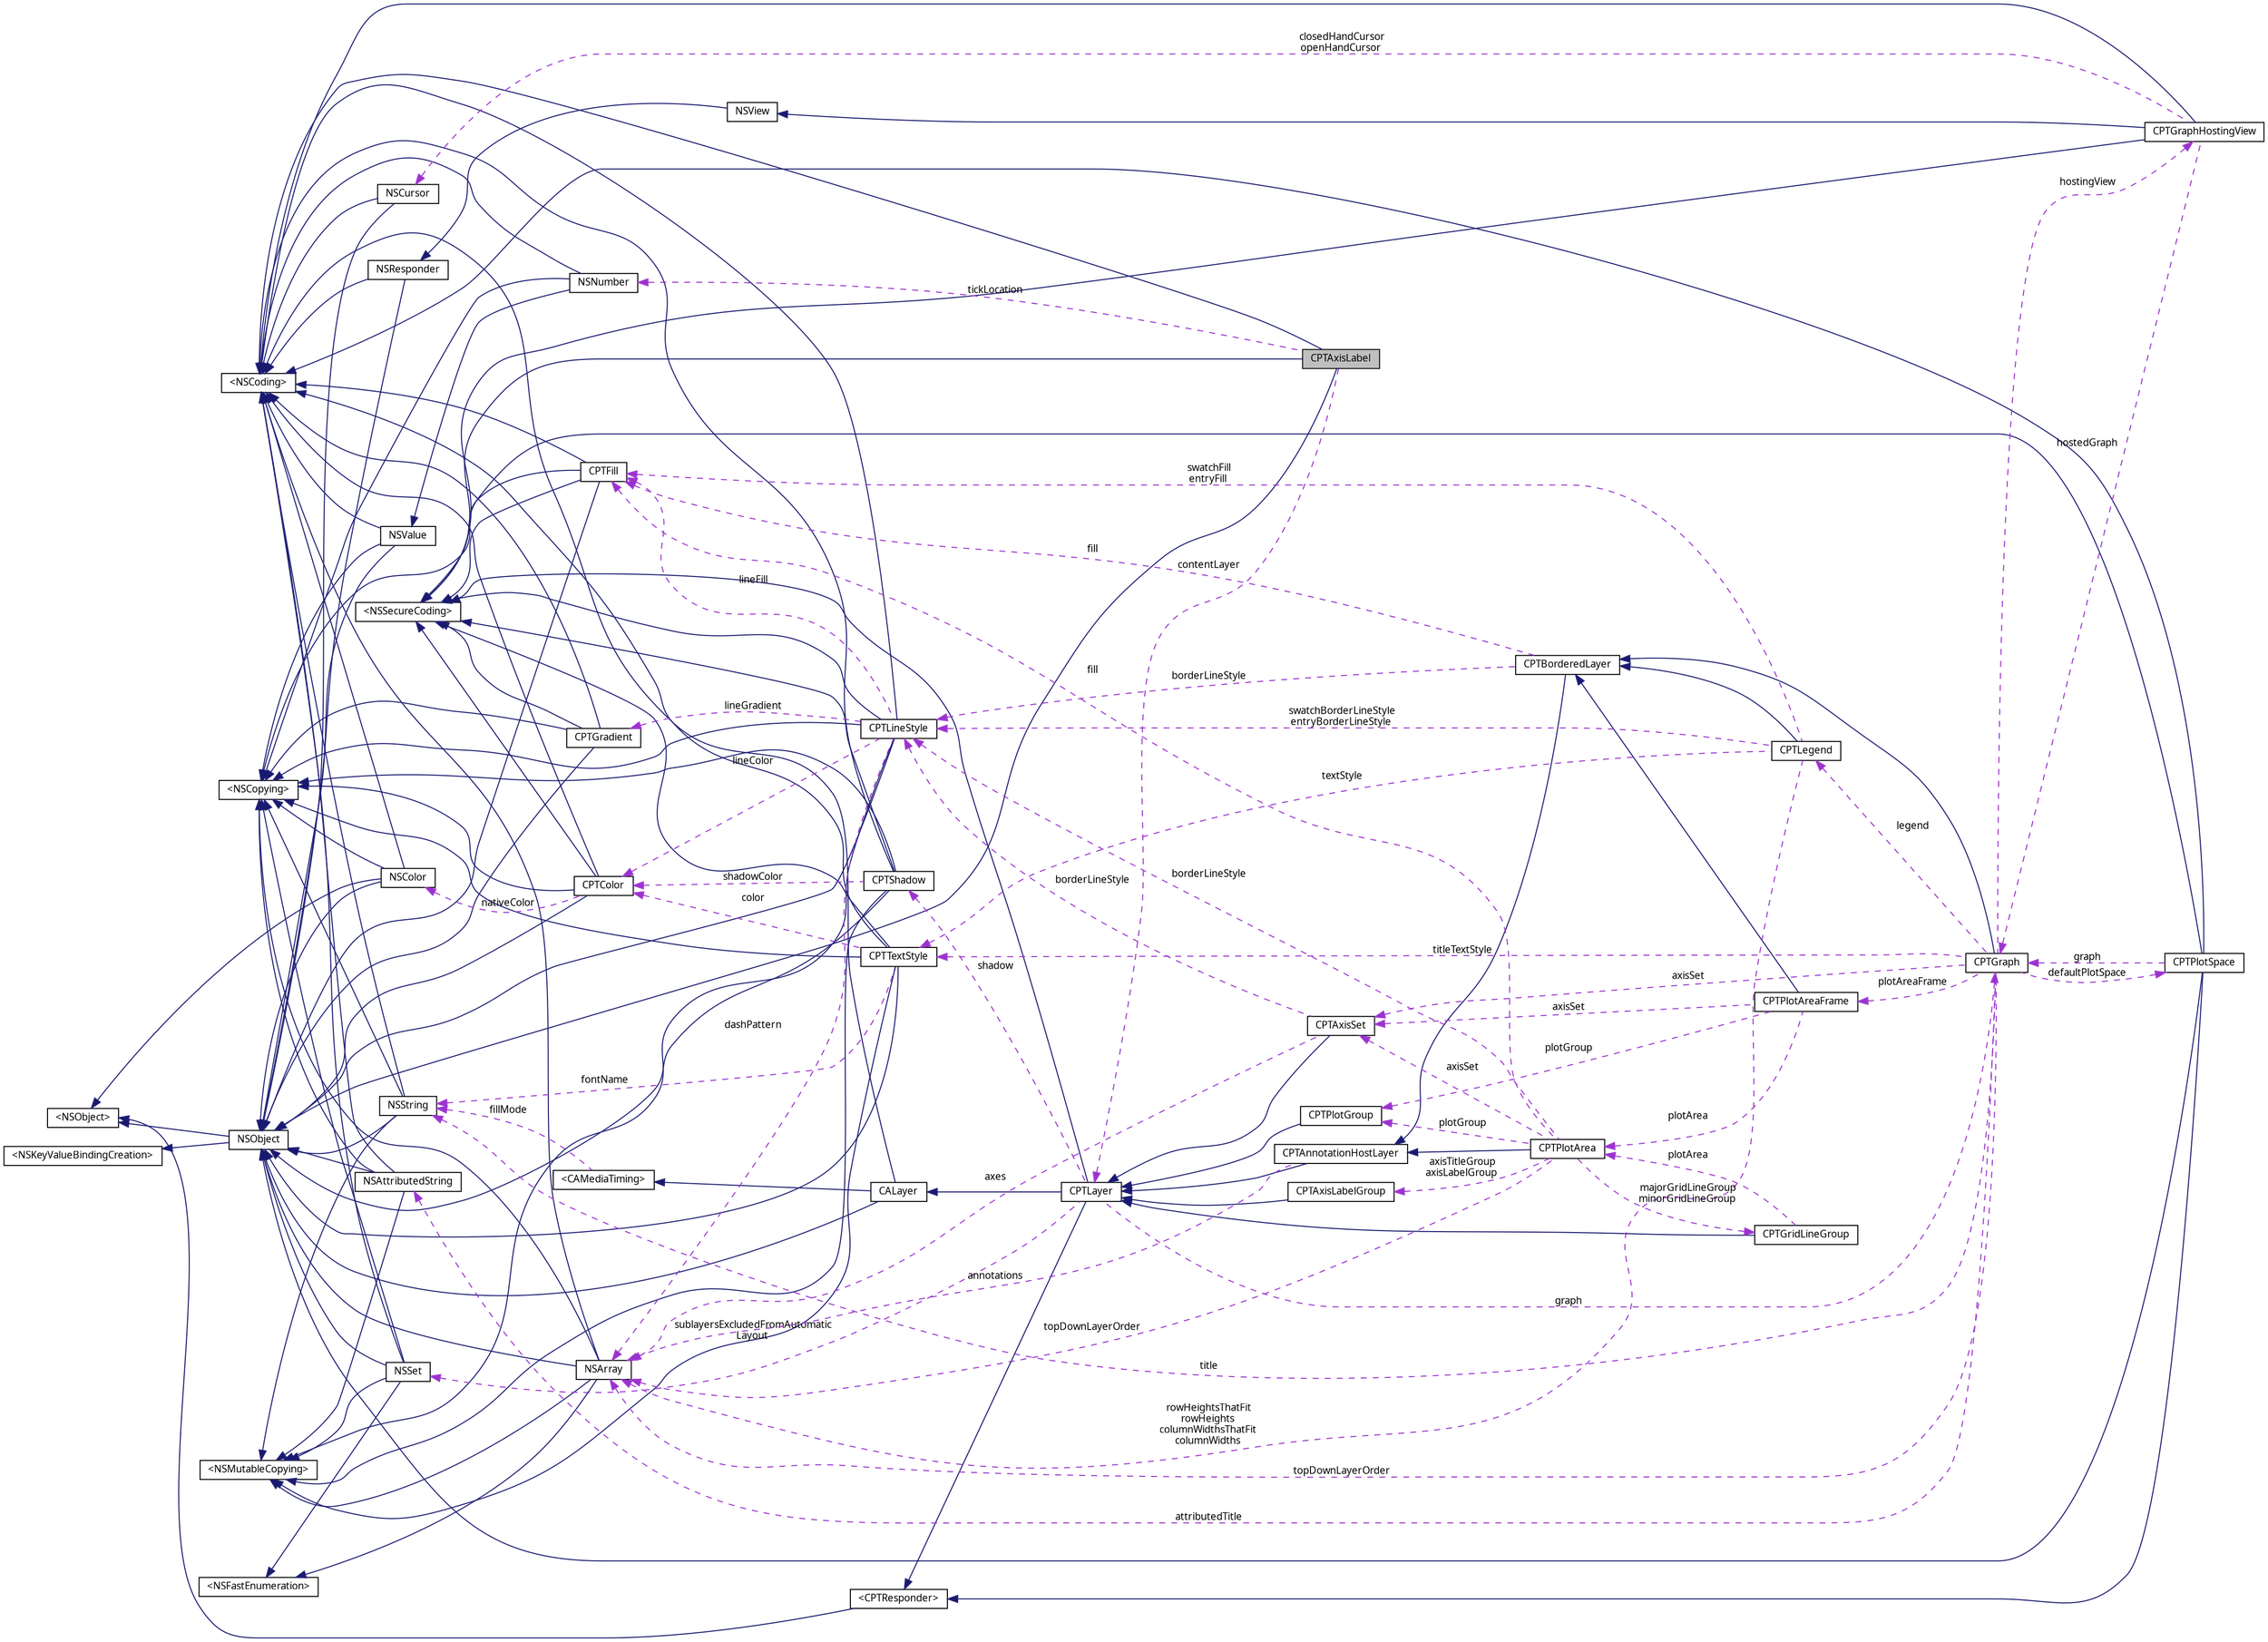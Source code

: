 digraph "CPTAxisLabel"
{
 // LATEX_PDF_SIZE
  bgcolor="transparent";
  edge [fontname="Lucinda Grande",fontsize="10",labelfontname="Lucinda Grande",labelfontsize="10"];
  node [fontname="Lucinda Grande",fontsize="10",shape=record];
  rankdir="LR";
  Node1 [label="CPTAxisLabel",height=0.2,width=0.4,color="black", fillcolor="grey75", style="filled", fontcolor="black",tooltip="An axis label."];
  Node2 -> Node1 [dir="back",color="midnightblue",fontsize="10",style="solid",fontname="Lucinda Grande"];
  Node2 [label="NSObject",height=0.2,width=0.4,color="black",URL="/Users/eskroch/Projects/Core Plot/documentation/doxygen/doxygen-cocoa-tags.xml$https://developer.apple.com/library/mac/.html#documentation/Cocoa/Reference/Foundation/Classes/NSObject_Class/Reference/Reference",tooltip=" "];
  Node3 -> Node2 [dir="back",color="midnightblue",fontsize="10",style="solid",fontname="Lucinda Grande"];
  Node3 [label="\<NSObject\>",height=0.2,width=0.4,color="black",URL="/Users/eskroch/Projects/Core Plot/documentation/doxygen/doxygen-cocoa-tags.xml$https://developer.apple.com/library/mac/.html#documentation/Cocoa/Reference/Foundation/Protocols/NSObject_Protocol/Reference/NSObject",tooltip=" "];
  Node4 -> Node2 [dir="back",color="midnightblue",fontsize="10",style="solid",fontname="Lucinda Grande"];
  Node4 [label="\<NSKeyValueBindingCreation\>",height=0.2,width=0.4,color="black",URL="/Users/eskroch/Projects/Core Plot/documentation/doxygen/doxygen-cocoa-tags.xml$https://developer.apple.com/library/mac/.html#documentation/Cocoa/Reference/ApplicationKit/Protocols/NSKeyValueBindingCreation_Protocol/Reference/Reference",tooltip=" "];
  Node5 -> Node1 [dir="back",color="midnightblue",fontsize="10",style="solid",fontname="Lucinda Grande"];
  Node5 [label="\<NSCoding\>",height=0.2,width=0.4,color="black",URL="/Users/eskroch/Projects/Core Plot/documentation/doxygen/doxygen-cocoa-tags.xml$https://developer.apple.com/library/mac/.html#documentation/Cocoa/Reference/Foundation/Protocols/NSCoding_Protocol/Reference/Reference",tooltip=" "];
  Node6 -> Node1 [dir="back",color="midnightblue",fontsize="10",style="solid",fontname="Lucinda Grande"];
  Node6 [label="\<NSSecureCoding\>",height=0.2,width=0.4,color="black",URL="/Users/eskroch/Projects/Core Plot/documentation/doxygen/doxygen-cocoa-tags.xml$https://developer.apple.com/library/mac/documentation/Foundation/Reference/NSSecureCoding_Protocol_Ref/.html",tooltip=" "];
  Node7 -> Node1 [dir="back",color="darkorchid3",fontsize="10",style="dashed",label=" tickLocation" ,fontname="Lucinda Grande"];
  Node7 [label="NSNumber",height=0.2,width=0.4,color="black",URL="/Users/eskroch/Projects/Core Plot/documentation/doxygen/doxygen-cocoa-tags.xml$https://developer.apple.com/library/mac/.html#documentation/Cocoa/Reference/Foundation/Classes/NSNumber_Class/Reference/Reference",tooltip=" "];
  Node8 -> Node7 [dir="back",color="midnightblue",fontsize="10",style="solid",fontname="Lucinda Grande"];
  Node8 [label="NSValue",height=0.2,width=0.4,color="black",URL="/Users/eskroch/Projects/Core Plot/documentation/doxygen/doxygen-cocoa-tags.xml$https://developer.apple.com/library/mac/.html#documentation/Cocoa/Reference/Foundation/Classes/NSValue_Class/Reference/Reference",tooltip=" "];
  Node2 -> Node8 [dir="back",color="midnightblue",fontsize="10",style="solid",fontname="Lucinda Grande"];
  Node5 -> Node8 [dir="back",color="midnightblue",fontsize="10",style="solid",fontname="Lucinda Grande"];
  Node9 -> Node8 [dir="back",color="midnightblue",fontsize="10",style="solid",fontname="Lucinda Grande"];
  Node9 [label="\<NSCopying\>",height=0.2,width=0.4,color="black",URL="/Users/eskroch/Projects/Core Plot/documentation/doxygen/doxygen-cocoa-tags.xml$https://developer.apple.com/library/mac/.html#documentation/Cocoa/Reference/Foundation/Protocols/NSCopying_Protocol/Reference/Reference",tooltip=" "];
  Node5 -> Node7 [dir="back",color="midnightblue",fontsize="10",style="solid",fontname="Lucinda Grande"];
  Node9 -> Node7 [dir="back",color="midnightblue",fontsize="10",style="solid",fontname="Lucinda Grande"];
  Node10 -> Node1 [dir="back",color="darkorchid3",fontsize="10",style="dashed",label=" contentLayer" ,fontname="Lucinda Grande"];
  Node10 [label="CPTLayer",height=0.2,width=0.4,color="black",URL="$interface_c_p_t_layer.html",tooltip="Base class for all Core Animation layers in Core Plot."];
  Node11 -> Node10 [dir="back",color="midnightblue",fontsize="10",style="solid",fontname="Lucinda Grande"];
  Node11 [label="CALayer",height=0.2,width=0.4,color="black",URL="/Users/eskroch/Projects/Core Plot/documentation/doxygen/doxygen-cocoa-tags.xml$https://developer.apple.com/library/mac/.html#documentation/GraphicsImaging/Reference/CALayer_class/Introduction/Introduction",tooltip=" "];
  Node2 -> Node11 [dir="back",color="midnightblue",fontsize="10",style="solid",fontname="Lucinda Grande"];
  Node5 -> Node11 [dir="back",color="midnightblue",fontsize="10",style="solid",fontname="Lucinda Grande"];
  Node12 -> Node11 [dir="back",color="midnightblue",fontsize="10",style="solid",fontname="Lucinda Grande"];
  Node12 [label="\<CAMediaTiming\>",height=0.2,width=0.4,color="black",URL="/Users/eskroch/Projects/Core Plot/documentation/doxygen/doxygen-cocoa-tags.xml$https://developer.apple.com/library/mac/.html#documentation/GraphicsImaging/Reference/CAMediaTiming_protocol/Introduction/Introduction",tooltip=" "];
  Node13 -> Node12 [dir="back",color="darkorchid3",fontsize="10",style="dashed",label=" fillMode" ,fontname="Lucinda Grande"];
  Node13 [label="NSString",height=0.2,width=0.4,color="black",URL="/Users/eskroch/Projects/Core Plot/documentation/doxygen/doxygen-cocoa-tags.xml$https://developer.apple.com/library/mac/.html#documentation/Cocoa/Reference/Foundation/Classes/NSString_Class/Reference/NSString",tooltip=" "];
  Node2 -> Node13 [dir="back",color="midnightblue",fontsize="10",style="solid",fontname="Lucinda Grande"];
  Node5 -> Node13 [dir="back",color="midnightblue",fontsize="10",style="solid",fontname="Lucinda Grande"];
  Node9 -> Node13 [dir="back",color="midnightblue",fontsize="10",style="solid",fontname="Lucinda Grande"];
  Node14 -> Node13 [dir="back",color="midnightblue",fontsize="10",style="solid",fontname="Lucinda Grande"];
  Node14 [label="\<NSMutableCopying\>",height=0.2,width=0.4,color="black",URL="/Users/eskroch/Projects/Core Plot/documentation/doxygen/doxygen-cocoa-tags.xml$https://developer.apple.com/library/mac/.html#documentation/Cocoa/Reference/Foundation/Protocols/NSMutableCopying_Protocol/Reference/Reference",tooltip=" "];
  Node15 -> Node10 [dir="back",color="midnightblue",fontsize="10",style="solid",fontname="Lucinda Grande"];
  Node15 [label="\<CPTResponder\>",height=0.2,width=0.4,color="black",URL="$protocol_c_p_t_responder-p.html",tooltip="The basis of all event processing in Core Plot."];
  Node3 -> Node15 [dir="back",color="midnightblue",fontsize="10",style="solid",fontname="Lucinda Grande"];
  Node6 -> Node10 [dir="back",color="midnightblue",fontsize="10",style="solid",fontname="Lucinda Grande"];
  Node16 -> Node10 [dir="back",color="darkorchid3",fontsize="10",style="dashed",label=" shadow" ,fontname="Lucinda Grande"];
  Node16 [label="CPTShadow",height=0.2,width=0.4,color="black",URL="$interface_c_p_t_shadow.html",tooltip="Immutable wrapper for various shadow drawing properties."];
  Node2 -> Node16 [dir="back",color="midnightblue",fontsize="10",style="solid",fontname="Lucinda Grande"];
  Node9 -> Node16 [dir="back",color="midnightblue",fontsize="10",style="solid",fontname="Lucinda Grande"];
  Node14 -> Node16 [dir="back",color="midnightblue",fontsize="10",style="solid",fontname="Lucinda Grande"];
  Node5 -> Node16 [dir="back",color="midnightblue",fontsize="10",style="solid",fontname="Lucinda Grande"];
  Node6 -> Node16 [dir="back",color="midnightblue",fontsize="10",style="solid",fontname="Lucinda Grande"];
  Node17 -> Node16 [dir="back",color="darkorchid3",fontsize="10",style="dashed",label=" shadowColor" ,fontname="Lucinda Grande"];
  Node17 [label="CPTColor",height=0.2,width=0.4,color="black",URL="$interface_c_p_t_color.html",tooltip="An immutable color."];
  Node2 -> Node17 [dir="back",color="midnightblue",fontsize="10",style="solid",fontname="Lucinda Grande"];
  Node9 -> Node17 [dir="back",color="midnightblue",fontsize="10",style="solid",fontname="Lucinda Grande"];
  Node5 -> Node17 [dir="back",color="midnightblue",fontsize="10",style="solid",fontname="Lucinda Grande"];
  Node6 -> Node17 [dir="back",color="midnightblue",fontsize="10",style="solid",fontname="Lucinda Grande"];
  Node18 -> Node17 [dir="back",color="darkorchid3",fontsize="10",style="dashed",label=" nativeColor" ,fontname="Lucinda Grande"];
  Node18 [label="NSColor",height=0.2,width=0.4,color="black",URL="/Users/eskroch/Projects/Core Plot/documentation/doxygen/doxygen-cocoa-tags.xml$https://developer.apple.com/library/mac/.html#documentation/Cocoa/Reference/ApplicationKit/Classes/NSColor_Class/Reference/Reference",tooltip=" "];
  Node2 -> Node18 [dir="back",color="midnightblue",fontsize="10",style="solid",fontname="Lucinda Grande"];
  Node5 -> Node18 [dir="back",color="midnightblue",fontsize="10",style="solid",fontname="Lucinda Grande"];
  Node9 -> Node18 [dir="back",color="midnightblue",fontsize="10",style="solid",fontname="Lucinda Grande"];
  Node3 -> Node18 [dir="back",color="midnightblue",fontsize="10",style="solid",fontname="Lucinda Grande"];
  Node19 -> Node10 [dir="back",color="darkorchid3",fontsize="10",style="dashed",label=" sublayersExcludedFromAutomatic\lLayout" ,fontname="Lucinda Grande"];
  Node19 [label="NSSet",height=0.2,width=0.4,color="black",URL="/Users/eskroch/Projects/Core Plot/documentation/doxygen/doxygen-cocoa-tags.xml$https://developer.apple.com/library/mac/.html#documentation/Cocoa/Reference/Foundation/Classes/NSSet_Class/Reference/Reference",tooltip=" "];
  Node2 -> Node19 [dir="back",color="midnightblue",fontsize="10",style="solid",fontname="Lucinda Grande"];
  Node5 -> Node19 [dir="back",color="midnightblue",fontsize="10",style="solid",fontname="Lucinda Grande"];
  Node9 -> Node19 [dir="back",color="midnightblue",fontsize="10",style="solid",fontname="Lucinda Grande"];
  Node20 -> Node19 [dir="back",color="midnightblue",fontsize="10",style="solid",fontname="Lucinda Grande"];
  Node20 [label="\<NSFastEnumeration\>",height=0.2,width=0.4,color="black",URL="/Users/eskroch/Projects/Core Plot/documentation/doxygen/doxygen-cocoa-tags.xml$https://developer.apple.com/library/mac/.html#documentation/Cocoa/Reference/NSFastEnumeration_protocol/Reference/NSFastEnumeration",tooltip=" "];
  Node14 -> Node19 [dir="back",color="midnightblue",fontsize="10",style="solid",fontname="Lucinda Grande"];
  Node21 -> Node10 [dir="back",color="darkorchid3",fontsize="10",style="dashed",label=" graph" ,fontname="Lucinda Grande"];
  Node21 [label="CPTGraph",height=0.2,width=0.4,color="black",URL="$interface_c_p_t_graph.html",tooltip="An abstract graph class."];
  Node22 -> Node21 [dir="back",color="midnightblue",fontsize="10",style="solid",fontname="Lucinda Grande"];
  Node22 [label="CPTBorderedLayer",height=0.2,width=0.4,color="black",URL="$interface_c_p_t_bordered_layer.html",tooltip="A layer with a border line and background fill."];
  Node23 -> Node22 [dir="back",color="midnightblue",fontsize="10",style="solid",fontname="Lucinda Grande"];
  Node23 [label="CPTAnnotationHostLayer",height=0.2,width=0.4,color="black",URL="$interface_c_p_t_annotation_host_layer.html",tooltip="A container layer for annotations."];
  Node10 -> Node23 [dir="back",color="midnightblue",fontsize="10",style="solid",fontname="Lucinda Grande"];
  Node24 -> Node23 [dir="back",color="darkorchid3",fontsize="10",style="dashed",label=" annotations" ,fontname="Lucinda Grande"];
  Node24 [label="NSArray",height=0.2,width=0.4,color="black",URL="/Users/eskroch/Projects/Core Plot/documentation/doxygen/doxygen-cocoa-tags.xml$https://developer.apple.com/library/mac/.html#documentation/Cocoa/Reference/Foundation/Classes/NSArray_Class/Reference/Reference",tooltip=" "];
  Node2 -> Node24 [dir="back",color="midnightblue",fontsize="10",style="solid",fontname="Lucinda Grande"];
  Node5 -> Node24 [dir="back",color="midnightblue",fontsize="10",style="solid",fontname="Lucinda Grande"];
  Node9 -> Node24 [dir="back",color="midnightblue",fontsize="10",style="solid",fontname="Lucinda Grande"];
  Node20 -> Node24 [dir="back",color="midnightblue",fontsize="10",style="solid",fontname="Lucinda Grande"];
  Node14 -> Node24 [dir="back",color="midnightblue",fontsize="10",style="solid",fontname="Lucinda Grande"];
  Node25 -> Node22 [dir="back",color="darkorchid3",fontsize="10",style="dashed",label=" fill" ,fontname="Lucinda Grande"];
  Node25 [label="CPTFill",height=0.2,width=0.4,color="black",URL="$interface_c_p_t_fill.html",tooltip="Draws area fills."];
  Node2 -> Node25 [dir="back",color="midnightblue",fontsize="10",style="solid",fontname="Lucinda Grande"];
  Node9 -> Node25 [dir="back",color="midnightblue",fontsize="10",style="solid",fontname="Lucinda Grande"];
  Node5 -> Node25 [dir="back",color="midnightblue",fontsize="10",style="solid",fontname="Lucinda Grande"];
  Node6 -> Node25 [dir="back",color="midnightblue",fontsize="10",style="solid",fontname="Lucinda Grande"];
  Node26 -> Node22 [dir="back",color="darkorchid3",fontsize="10",style="dashed",label=" borderLineStyle" ,fontname="Lucinda Grande"];
  Node26 [label="CPTLineStyle",height=0.2,width=0.4,color="black",URL="$interface_c_p_t_line_style.html",tooltip="Immutable wrapper for various line drawing properties. Create a CPTMutableLineStyle if you want to cu..."];
  Node2 -> Node26 [dir="back",color="midnightblue",fontsize="10",style="solid",fontname="Lucinda Grande"];
  Node9 -> Node26 [dir="back",color="midnightblue",fontsize="10",style="solid",fontname="Lucinda Grande"];
  Node14 -> Node26 [dir="back",color="midnightblue",fontsize="10",style="solid",fontname="Lucinda Grande"];
  Node5 -> Node26 [dir="back",color="midnightblue",fontsize="10",style="solid",fontname="Lucinda Grande"];
  Node6 -> Node26 [dir="back",color="midnightblue",fontsize="10",style="solid",fontname="Lucinda Grande"];
  Node25 -> Node26 [dir="back",color="darkorchid3",fontsize="10",style="dashed",label=" lineFill" ,fontname="Lucinda Grande"];
  Node27 -> Node26 [dir="back",color="darkorchid3",fontsize="10",style="dashed",label=" lineGradient" ,fontname="Lucinda Grande"];
  Node27 [label="CPTGradient",height=0.2,width=0.4,color="black",URL="$interface_c_p_t_gradient.html",tooltip="Draws color gradient fills."];
  Node2 -> Node27 [dir="back",color="midnightblue",fontsize="10",style="solid",fontname="Lucinda Grande"];
  Node9 -> Node27 [dir="back",color="midnightblue",fontsize="10",style="solid",fontname="Lucinda Grande"];
  Node5 -> Node27 [dir="back",color="midnightblue",fontsize="10",style="solid",fontname="Lucinda Grande"];
  Node6 -> Node27 [dir="back",color="midnightblue",fontsize="10",style="solid",fontname="Lucinda Grande"];
  Node17 -> Node26 [dir="back",color="darkorchid3",fontsize="10",style="dashed",label=" lineColor" ,fontname="Lucinda Grande"];
  Node24 -> Node26 [dir="back",color="darkorchid3",fontsize="10",style="dashed",label=" dashPattern" ,fontname="Lucinda Grande"];
  Node28 -> Node21 [dir="back",color="darkorchid3",fontsize="10",style="dashed",label=" titleTextStyle" ,fontname="Lucinda Grande"];
  Node28 [label="CPTTextStyle",height=0.2,width=0.4,color="black",URL="$interface_c_p_t_text_style.html",tooltip="Immutable wrapper for various text style properties."];
  Node2 -> Node28 [dir="back",color="midnightblue",fontsize="10",style="solid",fontname="Lucinda Grande"];
  Node9 -> Node28 [dir="back",color="midnightblue",fontsize="10",style="solid",fontname="Lucinda Grande"];
  Node14 -> Node28 [dir="back",color="midnightblue",fontsize="10",style="solid",fontname="Lucinda Grande"];
  Node5 -> Node28 [dir="back",color="midnightblue",fontsize="10",style="solid",fontname="Lucinda Grande"];
  Node6 -> Node28 [dir="back",color="midnightblue",fontsize="10",style="solid",fontname="Lucinda Grande"];
  Node13 -> Node28 [dir="back",color="darkorchid3",fontsize="10",style="dashed",label=" fontName" ,fontname="Lucinda Grande"];
  Node17 -> Node28 [dir="back",color="darkorchid3",fontsize="10",style="dashed",label=" color" ,fontname="Lucinda Grande"];
  Node29 -> Node21 [dir="back",color="darkorchid3",fontsize="10",style="dashed",label=" hostingView" ,fontname="Lucinda Grande"];
  Node29 [label="CPTGraphHostingView",height=0.2,width=0.4,color="black",URL="$interface_c_p_t_graph_hosting_view.html",tooltip="A container view for displaying a CPTGraph."];
  Node30 -> Node29 [dir="back",color="midnightblue",fontsize="10",style="solid",fontname="Lucinda Grande"];
  Node30 [label="NSView",height=0.2,width=0.4,color="black",URL="/Users/eskroch/Projects/Core Plot/documentation/doxygen/doxygen-cocoa-tags.xml$https://developer.apple.com/library/mac/.html#documentation/Cocoa/Reference/ApplicationKit/Classes/NSView_Class/Reference/NSView",tooltip=" "];
  Node31 -> Node30 [dir="back",color="midnightblue",fontsize="10",style="solid",fontname="Lucinda Grande"];
  Node31 [label="NSResponder",height=0.2,width=0.4,color="black",URL="/Users/eskroch/Projects/Core Plot/documentation/doxygen/doxygen-cocoa-tags.xml$https://developer.apple.com/library/mac/.html#documentation/Cocoa/Reference/ApplicationKit/Classes/NSResponder_Class/Reference/Reference",tooltip=" "];
  Node2 -> Node31 [dir="back",color="midnightblue",fontsize="10",style="solid",fontname="Lucinda Grande"];
  Node5 -> Node31 [dir="back",color="midnightblue",fontsize="10",style="solid",fontname="Lucinda Grande"];
  Node5 -> Node29 [dir="back",color="midnightblue",fontsize="10",style="solid",fontname="Lucinda Grande"];
  Node6 -> Node29 [dir="back",color="midnightblue",fontsize="10",style="solid",fontname="Lucinda Grande"];
  Node21 -> Node29 [dir="back",color="darkorchid3",fontsize="10",style="dashed",label=" hostedGraph" ,fontname="Lucinda Grande"];
  Node32 -> Node29 [dir="back",color="darkorchid3",fontsize="10",style="dashed",label=" closedHandCursor\nopenHandCursor" ,fontname="Lucinda Grande"];
  Node32 [label="NSCursor",height=0.2,width=0.4,color="black",URL="/Users/eskroch/Projects/Core Plot/documentation/doxygen/doxygen-cocoa-tags.xml$https://developer.apple.com/library/mac/.html#documentation/Cocoa/Reference/ApplicationKit/Classes/NSCursor_Class/Reference/Reference",tooltip=" "];
  Node2 -> Node32 [dir="back",color="midnightblue",fontsize="10",style="solid",fontname="Lucinda Grande"];
  Node5 -> Node32 [dir="back",color="midnightblue",fontsize="10",style="solid",fontname="Lucinda Grande"];
  Node33 -> Node21 [dir="back",color="darkorchid3",fontsize="10",style="dashed",label=" axisSet" ,fontname="Lucinda Grande"];
  Node33 [label="CPTAxisSet",height=0.2,width=0.4,color="black",URL="$interface_c_p_t_axis_set.html",tooltip="A container layer for the set of axes for a graph."];
  Node10 -> Node33 [dir="back",color="midnightblue",fontsize="10",style="solid",fontname="Lucinda Grande"];
  Node26 -> Node33 [dir="back",color="darkorchid3",fontsize="10",style="dashed",label=" borderLineStyle" ,fontname="Lucinda Grande"];
  Node24 -> Node33 [dir="back",color="darkorchid3",fontsize="10",style="dashed",label=" axes" ,fontname="Lucinda Grande"];
  Node34 -> Node21 [dir="back",color="darkorchid3",fontsize="10",style="dashed",label=" attributedTitle" ,fontname="Lucinda Grande"];
  Node34 [label="NSAttributedString",height=0.2,width=0.4,color="black",URL="/Users/eskroch/Projects/Core Plot/documentation/doxygen/doxygen-cocoa-tags.xml$https://developer.apple.com/library/mac/.html#documentation/Cocoa/Reference/Foundation/Classes/NSAttributedString_Class/Reference/NSAttributedString",tooltip=" "];
  Node2 -> Node34 [dir="back",color="midnightblue",fontsize="10",style="solid",fontname="Lucinda Grande"];
  Node5 -> Node34 [dir="back",color="midnightblue",fontsize="10",style="solid",fontname="Lucinda Grande"];
  Node9 -> Node34 [dir="back",color="midnightblue",fontsize="10",style="solid",fontname="Lucinda Grande"];
  Node14 -> Node34 [dir="back",color="midnightblue",fontsize="10",style="solid",fontname="Lucinda Grande"];
  Node35 -> Node21 [dir="back",color="darkorchid3",fontsize="10",style="dashed",label=" plotAreaFrame" ,fontname="Lucinda Grande"];
  Node35 [label="CPTPlotAreaFrame",height=0.2,width=0.4,color="black",URL="$interface_c_p_t_plot_area_frame.html",tooltip="A layer drawn on top of the graph layer and behind all plot elements."];
  Node22 -> Node35 [dir="back",color="midnightblue",fontsize="10",style="solid",fontname="Lucinda Grande"];
  Node33 -> Node35 [dir="back",color="darkorchid3",fontsize="10",style="dashed",label=" axisSet" ,fontname="Lucinda Grande"];
  Node36 -> Node35 [dir="back",color="darkorchid3",fontsize="10",style="dashed",label=" plotArea" ,fontname="Lucinda Grande"];
  Node36 [label="CPTPlotArea",height=0.2,width=0.4,color="black",URL="$interface_c_p_t_plot_area.html",tooltip="A layer representing the actual plotting area of a graph."];
  Node23 -> Node36 [dir="back",color="midnightblue",fontsize="10",style="solid",fontname="Lucinda Grande"];
  Node37 -> Node36 [dir="back",color="darkorchid3",fontsize="10",style="dashed",label=" majorGridLineGroup\nminorGridLineGroup" ,fontname="Lucinda Grande"];
  Node37 [label="CPTGridLineGroup",height=0.2,width=0.4,color="black",URL="$interface_c_p_t_grid_line_group.html",tooltip="A group of grid line layers."];
  Node10 -> Node37 [dir="back",color="midnightblue",fontsize="10",style="solid",fontname="Lucinda Grande"];
  Node36 -> Node37 [dir="back",color="darkorchid3",fontsize="10",style="dashed",label=" plotArea" ,fontname="Lucinda Grande"];
  Node25 -> Node36 [dir="back",color="darkorchid3",fontsize="10",style="dashed",label=" fill" ,fontname="Lucinda Grande"];
  Node33 -> Node36 [dir="back",color="darkorchid3",fontsize="10",style="dashed",label=" axisSet" ,fontname="Lucinda Grande"];
  Node26 -> Node36 [dir="back",color="darkorchid3",fontsize="10",style="dashed",label=" borderLineStyle" ,fontname="Lucinda Grande"];
  Node38 -> Node36 [dir="back",color="darkorchid3",fontsize="10",style="dashed",label=" axisTitleGroup\naxisLabelGroup" ,fontname="Lucinda Grande"];
  Node38 [label="CPTAxisLabelGroup",height=0.2,width=0.4,color="black",URL="$interface_c_p_t_axis_label_group.html",tooltip="A container layer for the axis labels."];
  Node10 -> Node38 [dir="back",color="midnightblue",fontsize="10",style="solid",fontname="Lucinda Grande"];
  Node39 -> Node36 [dir="back",color="darkorchid3",fontsize="10",style="dashed",label=" plotGroup" ,fontname="Lucinda Grande"];
  Node39 [label="CPTPlotGroup",height=0.2,width=0.4,color="black",URL="$interface_c_p_t_plot_group.html",tooltip="Defines the coordinate system of a plot."];
  Node10 -> Node39 [dir="back",color="midnightblue",fontsize="10",style="solid",fontname="Lucinda Grande"];
  Node24 -> Node36 [dir="back",color="darkorchid3",fontsize="10",style="dashed",label=" topDownLayerOrder" ,fontname="Lucinda Grande"];
  Node39 -> Node35 [dir="back",color="darkorchid3",fontsize="10",style="dashed",label=" plotGroup" ,fontname="Lucinda Grande"];
  Node13 -> Node21 [dir="back",color="darkorchid3",fontsize="10",style="dashed",label=" title" ,fontname="Lucinda Grande"];
  Node40 -> Node21 [dir="back",color="darkorchid3",fontsize="10",style="dashed",label=" defaultPlotSpace" ,fontname="Lucinda Grande"];
  Node40 [label="CPTPlotSpace",height=0.2,width=0.4,color="black",URL="$interface_c_p_t_plot_space.html",tooltip="Defines the coordinate system of a plot."];
  Node2 -> Node40 [dir="back",color="midnightblue",fontsize="10",style="solid",fontname="Lucinda Grande"];
  Node15 -> Node40 [dir="back",color="midnightblue",fontsize="10",style="solid",fontname="Lucinda Grande"];
  Node5 -> Node40 [dir="back",color="midnightblue",fontsize="10",style="solid",fontname="Lucinda Grande"];
  Node6 -> Node40 [dir="back",color="midnightblue",fontsize="10",style="solid",fontname="Lucinda Grande"];
  Node21 -> Node40 [dir="back",color="darkorchid3",fontsize="10",style="dashed",label=" graph" ,fontname="Lucinda Grande"];
  Node41 -> Node21 [dir="back",color="darkorchid3",fontsize="10",style="dashed",label=" legend" ,fontname="Lucinda Grande"];
  Node41 [label="CPTLegend",height=0.2,width=0.4,color="black",URL="$interface_c_p_t_legend.html",tooltip="A graph legend."];
  Node22 -> Node41 [dir="back",color="midnightblue",fontsize="10",style="solid",fontname="Lucinda Grande"];
  Node28 -> Node41 [dir="back",color="darkorchid3",fontsize="10",style="dashed",label=" textStyle" ,fontname="Lucinda Grande"];
  Node25 -> Node41 [dir="back",color="darkorchid3",fontsize="10",style="dashed",label=" swatchFill\nentryFill" ,fontname="Lucinda Grande"];
  Node26 -> Node41 [dir="back",color="darkorchid3",fontsize="10",style="dashed",label=" swatchBorderLineStyle\nentryBorderLineStyle" ,fontname="Lucinda Grande"];
  Node24 -> Node41 [dir="back",color="darkorchid3",fontsize="10",style="dashed",label=" rowHeightsThatFit\nrowHeights\ncolumnWidthsThatFit\ncolumnWidths" ,fontname="Lucinda Grande"];
  Node24 -> Node21 [dir="back",color="darkorchid3",fontsize="10",style="dashed",label=" topDownLayerOrder" ,fontname="Lucinda Grande"];
}
